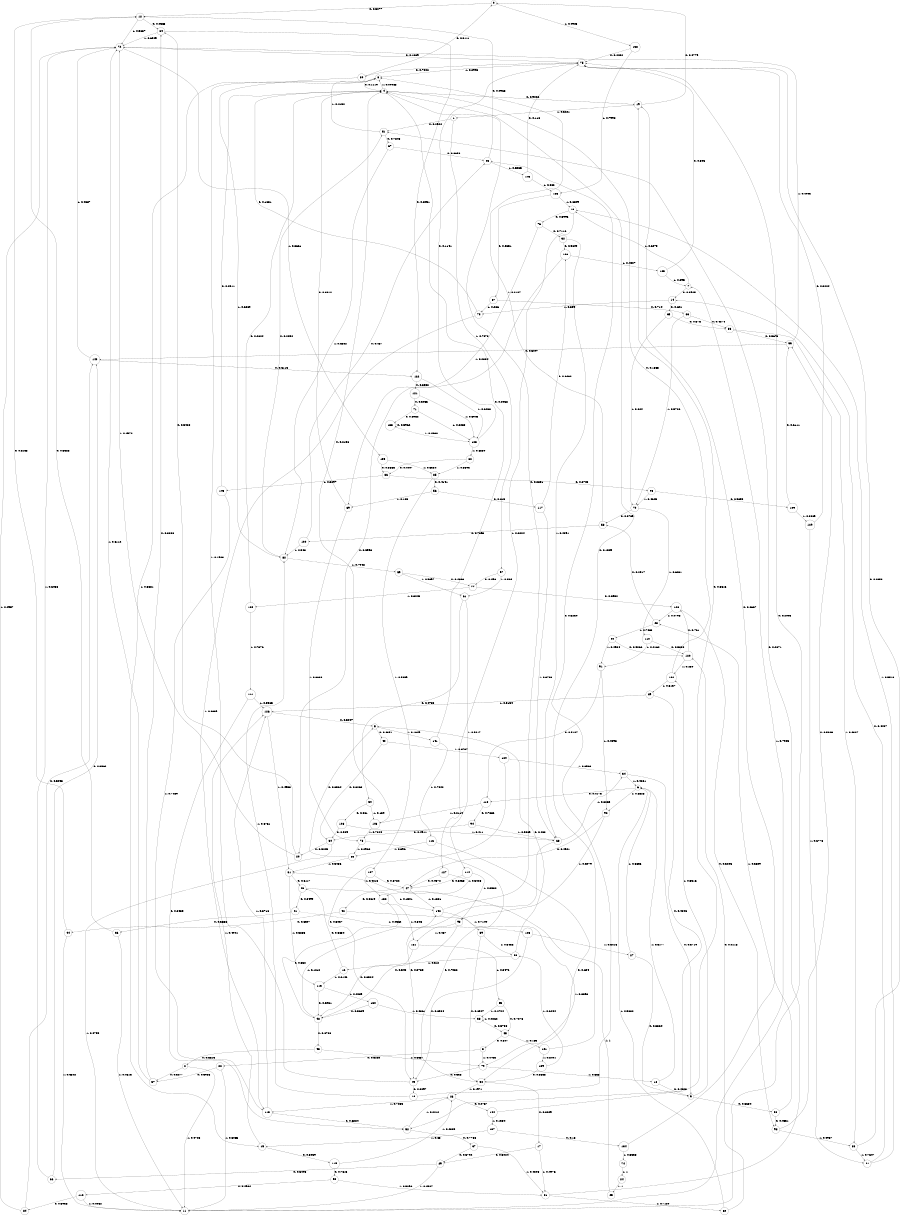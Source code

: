 digraph "ch20randomL10" {
size = "6,8.5";
ratio = "fill";
node [shape = circle];
node [fontsize = 24];
edge [fontsize = 24];
0 -> 12 [label = "0: 0.5077   "];
0 -> 138 [label = "1: 0.4923   "];
1 -> 51 [label = "0: 0.2922   "];
1 -> 97 [label = "1: 0.7078   "];
2 -> 57 [label = "0: 0.5277   "];
2 -> 11 [label = "1: 0.4723   "];
3 -> 22 [label = "0: 0.5264   "];
3 -> 79 [label = "1: 0.4736   "];
4 -> 19 [label = "0: 0.9002   "];
4 -> 8 [label = "1: 0.09985  "];
5 -> 40 [label = "0: 0.8351   "];
5 -> 141 [label = "1: 0.1649   "];
6 -> 118 [label = "0: 0.4175   "];
6 -> 92 [label = "1: 0.5825   "];
7 -> 14 [label = "0: 0.3925   "];
7 -> 13 [label = "1: 0.6075   "];
8 -> 4 [label = "0: 0.1119   "];
8 -> 15 [label = "1: 0.8881   "];
9 -> 58 [label = "0: 0.6684   "];
9 -> 102 [label = "1: 0.3316   "];
10 -> 23 [label = "0: 0.3239   "];
10 -> 82 [label = "1: 0.6761   "];
11 -> 75 [label = "0: 0.2095   "];
11 -> 7 [label = "1: 0.7905   "];
12 -> 64 [label = "0: 0.4363   "];
12 -> 72 [label = "1: 0.5637   "];
13 -> 76 [label = "0: 0.3996   "];
13 -> 127 [label = "1: 0.6004   "];
14 -> 65 [label = "0: 0.641    "];
14 -> 73 [label = "1: 0.359    "];
15 -> 119 [label = "0: 0.5059   "];
15 -> 126 [label = "1: 0.4941   "];
16 -> 46 [label = "0: 0.3854   "];
16 -> 113 [label = "1: 0.6146   "];
17 -> 29 [label = "0: 0.5024   "];
17 -> 81 [label = "1: 0.4976   "];
18 -> 9 [label = "0: 0.4823   "];
18 -> 6 [label = "1: 0.5177   "];
19 -> 0 [label = "0: 0.4779   "];
19 -> 1 [label = "1: 0.5221   "];
20 -> 64 [label = "0: 0.5428   "];
20 -> 72 [label = "1: 0.4572   "];
21 -> 14 [label = "0: 0.4487   "];
21 -> 13 [label = "1: 0.5513   "];
22 -> 57 [label = "0: 0.3935   "];
22 -> 11 [label = "1: 0.6065   "];
23 -> 12 [label = "0: 0.4965   "];
23 -> 143 [label = "1: 0.5035   "];
24 -> 25 [label = "1: 1        "];
25 -> 31 [label = "1: 1        "];
26 -> 144 [label = "0: 0.2767   "];
26 -> 115 [label = "1: 0.7233   "];
27 -> 9 [label = "0: 0.3364   "];
27 -> 6 [label = "1: 0.6636   "];
28 -> 53 [label = "0: 0.2517   "];
28 -> 90 [label = "1: 0.7483   "];
29 -> 66 [label = "0: 0.5493   "];
29 -> 11 [label = "1: 0.4507   "];
30 -> 20 [label = "0: 0.5245   "];
30 -> 11 [label = "1: 0.4755   "];
31 -> 46 [label = "0: 0.6117   "];
31 -> 113 [label = "1: 0.3883   "];
32 -> 106 [label = "0: 0.5609   "];
32 -> 68 [label = "1: 0.4391   "];
33 -> 99 [label = "0: 0.5673   "];
33 -> 83 [label = "1: 0.4327   "];
34 -> 9 [label = "0: 0.5719   "];
34 -> 6 [label = "1: 0.4281   "];
35 -> 5 [label = "0: 0.6564   "];
35 -> 31 [label = "1: 0.3436   "];
36 -> 12 [label = "0: 0.5385   "];
36 -> 11 [label = "1: 0.4615   "];
37 -> 29 [label = "0: 0.5792   "];
37 -> 81 [label = "1: 0.4208   "];
38 -> 45 [label = "0: 0.5738   "];
38 -> 38 [label = "1: 0.4262   "];
39 -> 50 [label = "0: 0.6547   "];
39 -> 88 [label = "1: 0.3453   "];
40 -> 30 [label = "0: 0.6263   "];
40 -> 124 [label = "1: 0.3737   "];
41 -> 36 [label = "0: 0.5638   "];
41 -> 125 [label = "1: 0.4362   "];
42 -> 44 [label = "0: 0.6307   "];
42 -> 79 [label = "1: 0.3693   "];
43 -> 2 [label = "0: 0.6613   "];
43 -> 79 [label = "1: 0.3387   "];
44 -> 12 [label = "0: 0.6158   "];
44 -> 11 [label = "1: 0.3842   "];
45 -> 3 [label = "0: 0.847    "];
45 -> 101 [label = "1: 0.153    "];
46 -> 41 [label = "0: 0.8499   "];
46 -> 142 [label = "1: 0.1501   "];
47 -> 42 [label = "0: 0.8619   "];
47 -> 142 [label = "1: 0.1381   "];
48 -> 43 [label = "0: 0.8788   "];
48 -> 142 [label = "1: 0.1212   "];
49 -> 10 [label = "0: 0.8097   "];
49 -> 8 [label = "1: 0.1903   "];
50 -> 17 [label = "0: 0.8029   "];
50 -> 26 [label = "1: 0.1971   "];
51 -> 67 [label = "0: 0.7848   "];
51 -> 8 [label = "1: 0.2152   "];
52 -> 37 [label = "0: 0.7788   "];
52 -> 26 [label = "1: 0.2212   "];
53 -> 100 [label = "0: 0.7893   "];
53 -> 8 [label = "1: 0.2107   "];
54 -> 108 [label = "0: 0.861    "];
54 -> 103 [label = "1: 0.139    "];
55 -> 45 [label = "0: 0.7276   "];
55 -> 38 [label = "1: 0.2724   "];
56 -> 117 [label = "0: 0.815    "];
56 -> 69 [label = "1: 0.185    "];
57 -> 64 [label = "0: 0.3888   "];
57 -> 72 [label = "1: 0.6112   "];
58 -> 98 [label = "0: 0.4351   "];
58 -> 28 [label = "1: 0.5649   "];
59 -> 77 [label = "0: 0.4603   "];
59 -> 61 [label = "1: 0.5397   "];
60 -> 120 [label = "0: 0.4118   "];
60 -> 6 [label = "1: 0.5882   "];
61 -> 54 [label = "0: 0.4783   "];
61 -> 114 [label = "1: 0.5217   "];
62 -> 86 [label = "0: 0.4407   "];
62 -> 85 [label = "1: 0.5593   "];
63 -> 33 [label = "0: 0.4274   "];
63 -> 70 [label = "1: 0.5726   "];
64 -> 122 [label = "0: 0.3451   "];
64 -> 72 [label = "1: 0.6549   "];
65 -> 33 [label = "0: 0.376    "];
65 -> 70 [label = "1: 0.624    "];
66 -> 140 [label = "0: 0.3562   "];
66 -> 72 [label = "1: 0.6438   "];
67 -> 23 [label = "0: 0.3658   "];
67 -> 82 [label = "1: 0.6342   "];
68 -> 49 [label = "0: 0.3735   "];
68 -> 34 [label = "1: 0.6265   "];
69 -> 4 [label = "0: 0.3312   "];
69 -> 78 [label = "1: 0.6688   "];
70 -> 53 [label = "0: 0.3739   "];
70 -> 110 [label = "1: 0.6261   "];
71 -> 133 [label = "0: 0.3962   "];
71 -> 123 [label = "1: 0.6038   "];
72 -> 75 [label = "0: 0.1339   "];
72 -> 135 [label = "1: 0.8661   "];
73 -> 4 [label = "0: 0.1631   "];
73 -> 115 [label = "1: 0.8369   "];
74 -> 24 [label = "1: 1        "];
75 -> 80 [label = "0: 0.7002   "];
75 -> 8 [label = "1: 0.2998   "];
76 -> 32 [label = "0: 0.7116   "];
76 -> 69 [label = "1: 0.2884   "];
77 -> 128 [label = "0: 0.6952   "];
77 -> 104 [label = "1: 0.3048   "];
78 -> 50 [label = "0: 0.7032   "];
78 -> 35 [label = "1: 0.2968   "];
79 -> 49 [label = "0: 0.335    "];
79 -> 18 [label = "1: 0.665    "];
80 -> 0 [label = "0: 0.3111   "];
80 -> 82 [label = "1: 0.6889   "];
81 -> 51 [label = "0: 0.2871   "];
81 -> 60 [label = "1: 0.7129   "];
82 -> 51 [label = "0: 0.2052   "];
82 -> 59 [label = "1: 0.7948   "];
83 -> 75 [label = "0: 0.2353   "];
83 -> 21 [label = "1: 0.7647   "];
84 -> 140 [label = "0: 0.5043   "];
84 -> 72 [label = "1: 0.4957   "];
85 -> 56 [label = "0: 0.4141   "];
85 -> 107 [label = "1: 0.5859   "];
86 -> 96 [label = "0: 0.6703   "];
86 -> 145 [label = "1: 0.3297   "];
87 -> 63 [label = "0: 0.714    "];
87 -> 73 [label = "1: 0.286    "];
88 -> 5 [label = "0: 0.488    "];
88 -> 16 [label = "1: 0.512    "];
89 -> 52 [label = "0: 0.4846   "];
89 -> 126 [label = "1: 0.5154   "];
90 -> 120 [label = "0: 0.5066   "];
90 -> 91 [label = "1: 0.4934   "];
91 -> 118 [label = "0: 0.5107   "];
91 -> 92 [label = "1: 0.4893   "];
92 -> 47 [label = "0: 0.4921   "];
92 -> 93 [label = "1: 0.5079   "];
93 -> 48 [label = "0: 0.543    "];
93 -> 131 [label = "1: 0.457    "];
94 -> 30 [label = "0: 0.4911   "];
94 -> 68 [label = "1: 0.5089   "];
95 -> 112 [label = "0: 0.4904   "];
95 -> 81 [label = "1: 0.5096   "];
96 -> 109 [label = "0: 0.5355   "];
96 -> 70 [label = "1: 0.4645   "];
97 -> 77 [label = "0: 0.496    "];
97 -> 61 [label = "1: 0.504    "];
98 -> 99 [label = "0: 0.5043   "];
98 -> 83 [label = "1: 0.4957   "];
99 -> 140 [label = "0: 0.5097   "];
99 -> 72 [label = "1: 0.4903   "];
100 -> 23 [label = "0: 0.457    "];
100 -> 82 [label = "1: 0.543    "];
101 -> 4 [label = "0: 0.1509   "];
101 -> 139 [label = "1: 0.8491   "];
102 -> 4 [label = "0: 0.1863   "];
102 -> 89 [label = "1: 0.8137   "];
103 -> 4 [label = "0: 0.2156   "];
103 -> 78 [label = "1: 0.7844   "];
104 -> 4 [label = "0: 0.2624   "];
104 -> 111 [label = "1: 0.7376   "];
105 -> 75 [label = "0: 0.305    "];
105 -> 7 [label = "1: 0.695    "];
106 -> 20 [label = "0: 0.5993   "];
106 -> 105 [label = "1: 0.4007   "];
107 -> 47 [label = "0: 0.5782   "];
107 -> 132 [label = "1: 0.4218   "];
108 -> 30 [label = "0: 0.589    "];
108 -> 68 [label = "1: 0.411    "];
109 -> 99 [label = "0: 0.6111   "];
109 -> 129 [label = "1: 0.3889   "];
110 -> 120 [label = "0: 0.5838   "];
110 -> 91 [label = "1: 0.4162   "];
111 -> 52 [label = "0: 0.6435   "];
111 -> 126 [label = "1: 0.3565   "];
112 -> 84 [label = "0: 0.5938   "];
112 -> 11 [label = "1: 0.4062   "];
113 -> 48 [label = "0: 0.5961   "];
113 -> 130 [label = "1: 0.4039   "];
114 -> 47 [label = "0: 0.6468   "];
114 -> 93 [label = "1: 0.3532   "];
115 -> 52 [label = "0: 0.6284   "];
115 -> 126 [label = "1: 0.3716   "];
116 -> 50 [label = "0: 0.604    "];
116 -> 35 [label = "1: 0.396    "];
117 -> 106 [label = "0: 0.6262   "];
117 -> 68 [label = "1: 0.3738   "];
118 -> 94 [label = "0: 0.7886   "];
118 -> 103 [label = "1: 0.2114   "];
119 -> 95 [label = "0: 0.7615   "];
119 -> 26 [label = "1: 0.2385   "];
120 -> 128 [label = "0: 0.761    "];
120 -> 102 [label = "1: 0.239    "];
121 -> 71 [label = "0: 0.3055   "];
121 -> 123 [label = "1: 0.6945   "];
122 -> 121 [label = "0: 0.3532   "];
122 -> 123 [label = "1: 0.6468   "];
123 -> 75 [label = "0: 0.1141   "];
123 -> 62 [label = "1: 0.8859   "];
124 -> 49 [label = "0: 0.3037   "];
124 -> 34 [label = "1: 0.6963   "];
125 -> 49 [label = "0: 0.3584   "];
125 -> 27 [label = "1: 0.6416   "];
126 -> 5 [label = "0: 0.5047   "];
126 -> 31 [label = "1: 0.4953   "];
127 -> 47 [label = "0: 0.4572   "];
127 -> 132 [label = "1: 0.5428   "];
128 -> 98 [label = "0: 0.5205   "];
128 -> 28 [label = "1: 0.4795   "];
129 -> 75 [label = "0: 0.3224   "];
129 -> 21 [label = "1: 0.6776   "];
130 -> 48 [label = "0: 0.5639   "];
130 -> 38 [label = "1: 0.4361   "];
131 -> 48 [label = "0: 0.6524   "];
131 -> 55 [label = "1: 0.3476   "];
132 -> 48 [label = "0: 0.652    "];
132 -> 131 [label = "1: 0.348    "];
133 -> 133 [label = "0: 0.5962   "];
133 -> 123 [label = "1: 0.4038   "];
134 -> 19 [label = "0: 0.6667   "];
134 -> 74 [label = "1: 0.3333   "];
135 -> 86 [label = "0: 0.3666   "];
135 -> 85 [label = "1: 0.6334   "];
136 -> 87 [label = "0: 0.3651   "];
136 -> 13 [label = "1: 0.6349   "];
137 -> 134 [label = "0: 0.15     "];
137 -> 15 [label = "1: 0.85     "];
138 -> 75 [label = "0: 0.2002   "];
138 -> 136 [label = "1: 0.7998   "];
139 -> 50 [label = "0: 0.3556   "];
139 -> 88 [label = "1: 0.6444   "];
140 -> 122 [label = "0: 0.5113   "];
140 -> 72 [label = "1: 0.4887   "];
141 -> 4 [label = "0: 0.2958   "];
141 -> 116 [label = "1: 0.7042   "];
142 -> 4 [label = "0: 0.2851   "];
142 -> 39 [label = "1: 0.7149   "];
143 -> 75 [label = "0: 0.118    "];
143 -> 136 [label = "1: 0.882    "];
144 -> 19 [label = "0: 0.8616   "];
144 -> 137 [label = "1: 0.1384   "];
145 -> 4 [label = "0: 0.2511   "];
145 -> 115 [label = "1: 0.7489   "];
}